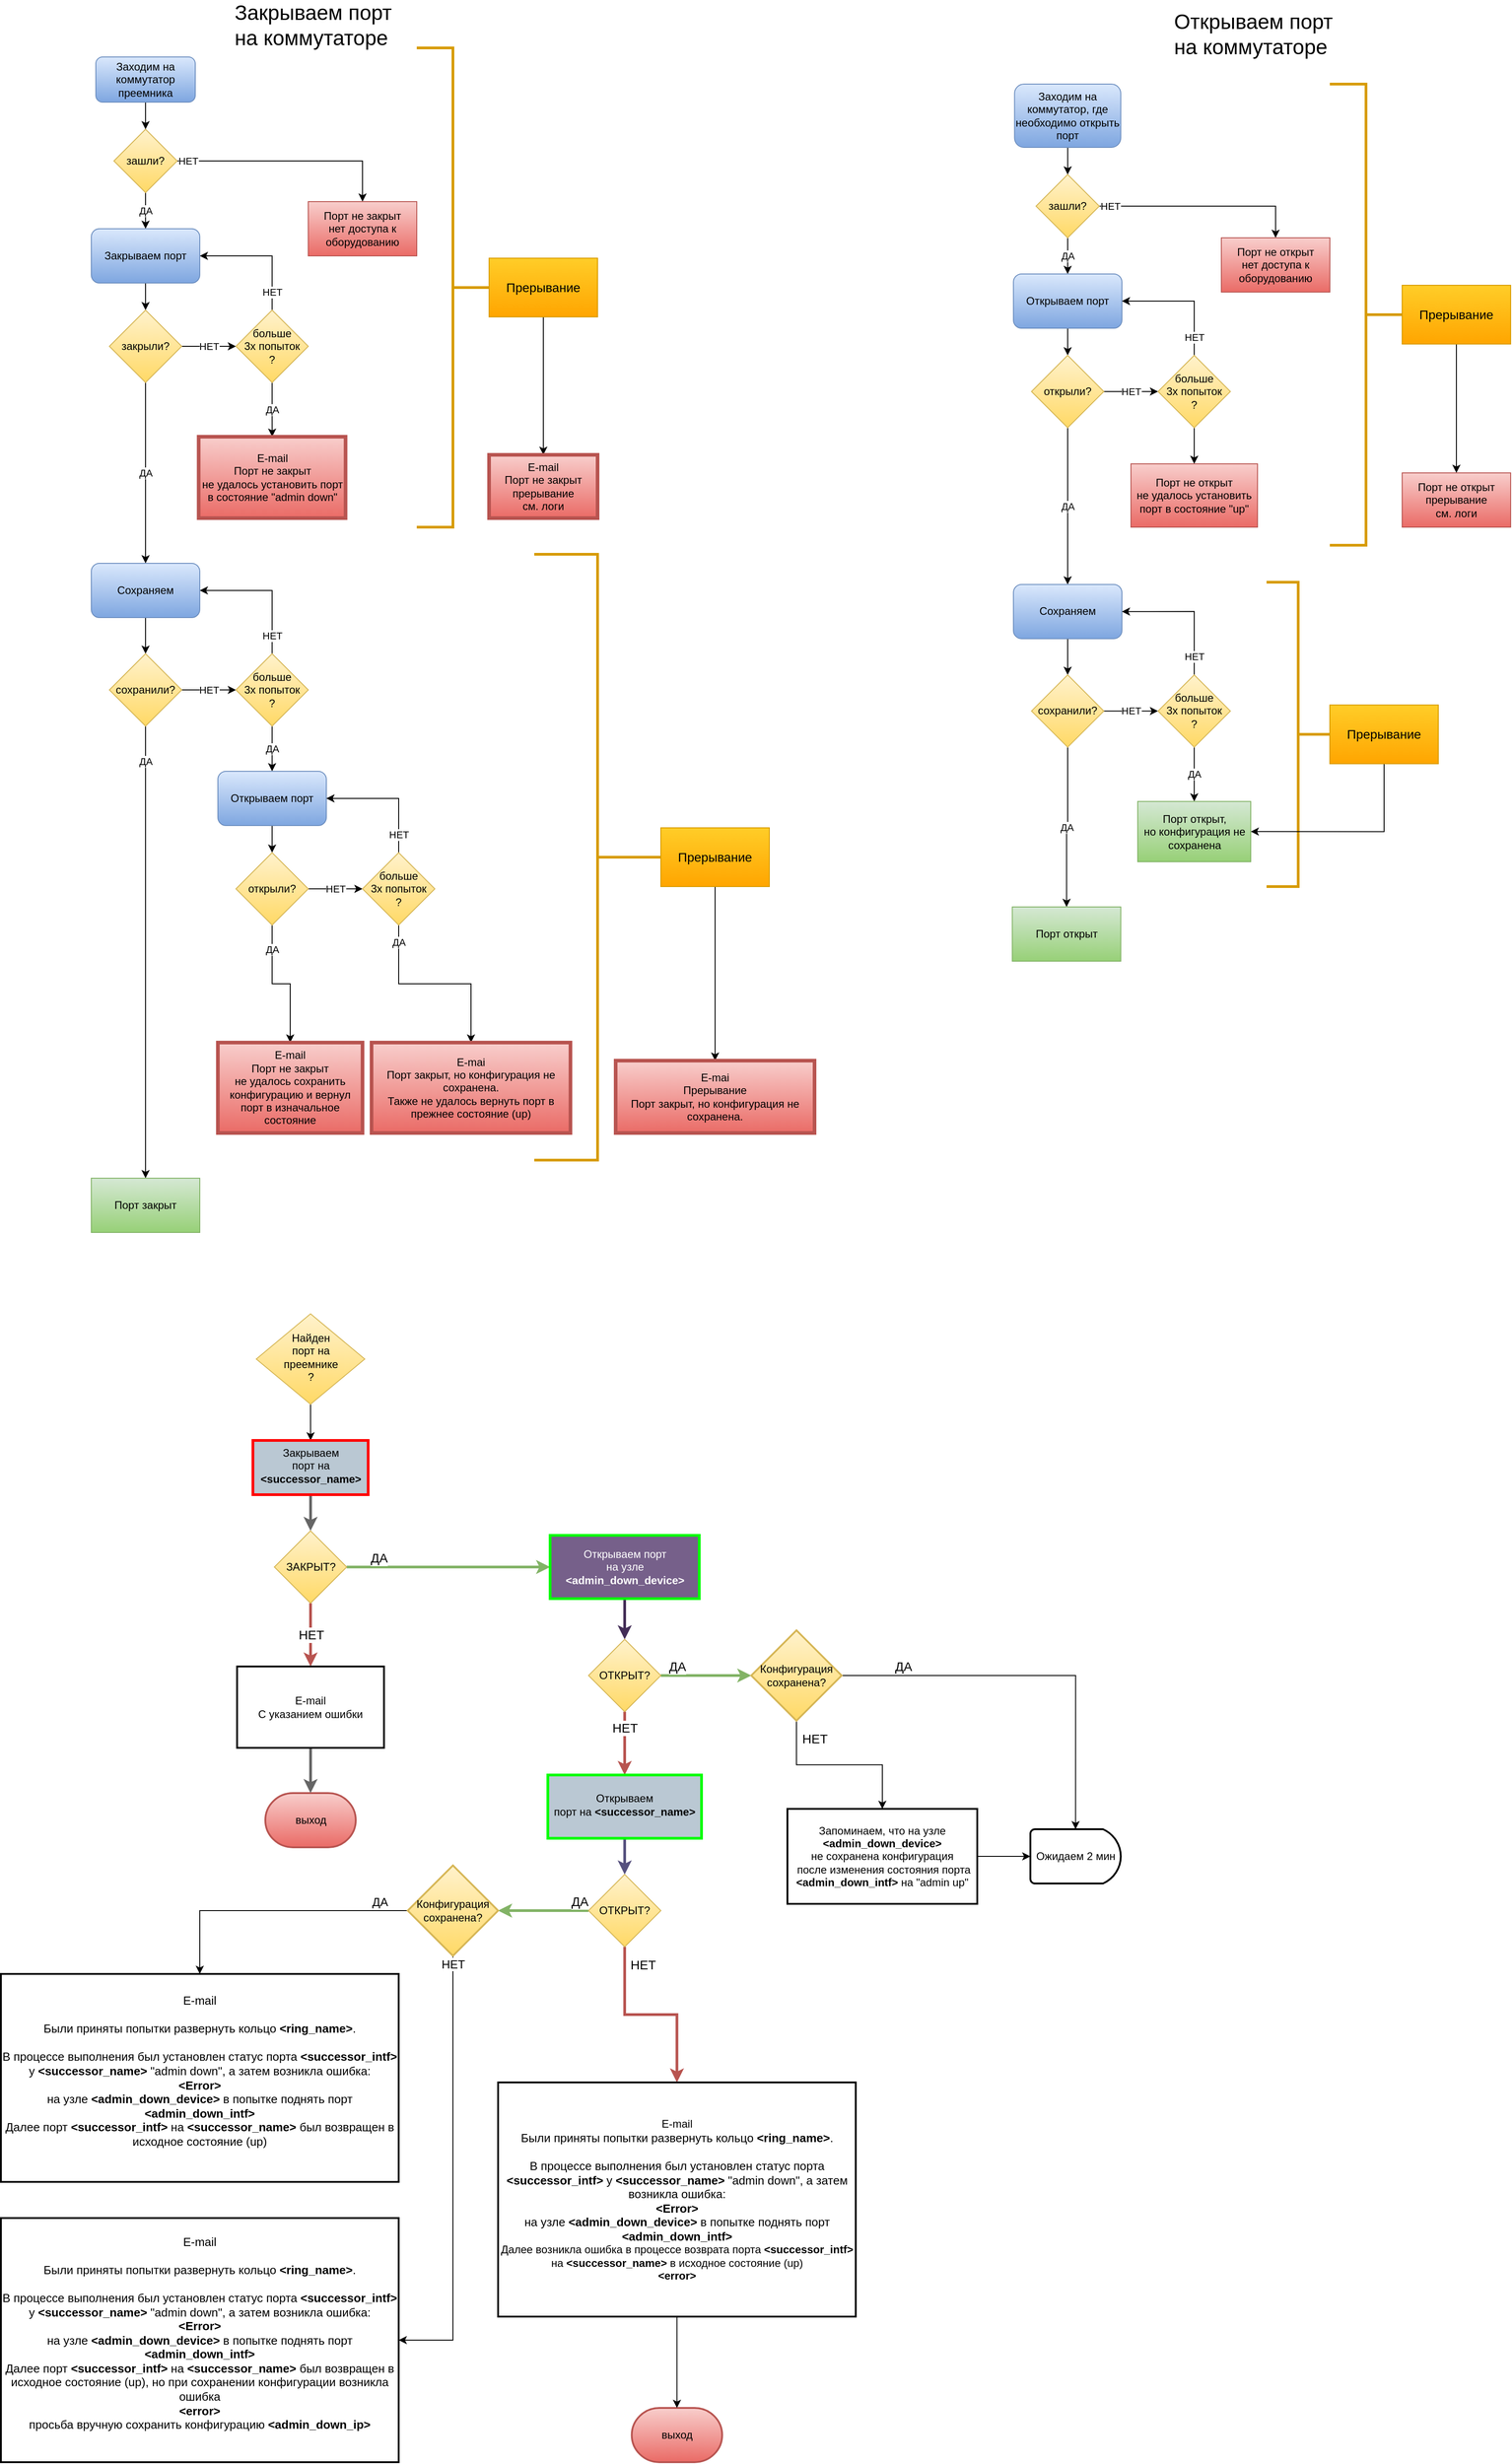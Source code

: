 <mxfile version="13.7.5" type="github">
  <diagram id="C5RBs43oDa-KdzZeNtuy" name="Page-1">
    <mxGraphModel dx="1574" dy="1034" grid="1" gridSize="10" guides="1" tooltips="1" connect="1" arrows="1" fold="1" page="1" pageScale="1" pageWidth="3300" pageHeight="4681" math="0" shadow="0">
      <root>
        <mxCell id="WIyWlLk6GJQsqaUBKTNV-0" />
        <mxCell id="WIyWlLk6GJQsqaUBKTNV-1" parent="WIyWlLk6GJQsqaUBKTNV-0" />
        <mxCell id="69zd2P_aMQ5EqwOzP3Yx-98" value="" style="edgeStyle=orthogonalEdgeStyle;rounded=0;orthogonalLoop=1;jettySize=auto;html=1;" parent="WIyWlLk6GJQsqaUBKTNV-1" source="WIyWlLk6GJQsqaUBKTNV-6" target="69zd2P_aMQ5EqwOzP3Yx-97" edge="1">
          <mxGeometry relative="1" as="geometry" />
        </mxCell>
        <mxCell id="WIyWlLk6GJQsqaUBKTNV-6" value="&lt;div&gt;Найден&lt;/div&gt;&lt;div&gt;порт на&lt;/div&gt;&lt;div&gt;преемнике&lt;br&gt;&lt;/div&gt;?" style="rhombus;whiteSpace=wrap;html=1;shadow=0;fontFamily=Helvetica;fontSize=12;align=center;strokeWidth=1;spacing=6;spacingTop=-4;fillColor=#fff2cc;strokeColor=#d6b656;gradientColor=#ffd966;" parent="WIyWlLk6GJQsqaUBKTNV-1" vertex="1">
          <mxGeometry x="342.5" y="1560" width="120" height="100" as="geometry" />
        </mxCell>
        <mxCell id="69zd2P_aMQ5EqwOzP3Yx-4" value="ДА" style="edgeStyle=orthogonalEdgeStyle;rounded=0;orthogonalLoop=1;jettySize=auto;html=1;" parent="WIyWlLk6GJQsqaUBKTNV-1" source="69zd2P_aMQ5EqwOzP3Yx-0" target="69zd2P_aMQ5EqwOzP3Yx-3" edge="1">
          <mxGeometry relative="1" as="geometry" />
        </mxCell>
        <mxCell id="69zd2P_aMQ5EqwOzP3Yx-14" value="НЕТ" style="edgeStyle=orthogonalEdgeStyle;rounded=0;orthogonalLoop=1;jettySize=auto;html=1;entryX=0.5;entryY=0;entryDx=0;entryDy=0;" parent="WIyWlLk6GJQsqaUBKTNV-1" source="69zd2P_aMQ5EqwOzP3Yx-0" target="69zd2P_aMQ5EqwOzP3Yx-13" edge="1">
          <mxGeometry x="-0.902" relative="1" as="geometry">
            <mxPoint as="offset" />
          </mxGeometry>
        </mxCell>
        <mxCell id="69zd2P_aMQ5EqwOzP3Yx-0" value="зашли?" style="rhombus;whiteSpace=wrap;html=1;fillColor=#fff2cc;strokeColor=#d6b656;gradientColor=#ffd966;" parent="WIyWlLk6GJQsqaUBKTNV-1" vertex="1">
          <mxGeometry x="185" y="250" width="70" height="70" as="geometry" />
        </mxCell>
        <mxCell id="69zd2P_aMQ5EqwOzP3Yx-2" value="" style="edgeStyle=orthogonalEdgeStyle;rounded=0;orthogonalLoop=1;jettySize=auto;html=1;" parent="WIyWlLk6GJQsqaUBKTNV-1" source="69zd2P_aMQ5EqwOzP3Yx-1" target="69zd2P_aMQ5EqwOzP3Yx-0" edge="1">
          <mxGeometry relative="1" as="geometry" />
        </mxCell>
        <mxCell id="69zd2P_aMQ5EqwOzP3Yx-1" value="&lt;div&gt;Заходим на коммутатор&lt;/div&gt;&lt;div&gt;преемника&lt;br&gt;&lt;/div&gt;" style="rounded=1;whiteSpace=wrap;html=1;gradientColor=#7ea6e0;fillColor=#dae8fc;strokeColor=#6c8ebf;" parent="WIyWlLk6GJQsqaUBKTNV-1" vertex="1">
          <mxGeometry x="165" y="170" width="110" height="50" as="geometry" />
        </mxCell>
        <mxCell id="69zd2P_aMQ5EqwOzP3Yx-6" value="" style="edgeStyle=orthogonalEdgeStyle;rounded=0;orthogonalLoop=1;jettySize=auto;html=1;" parent="WIyWlLk6GJQsqaUBKTNV-1" source="69zd2P_aMQ5EqwOzP3Yx-3" target="69zd2P_aMQ5EqwOzP3Yx-5" edge="1">
          <mxGeometry relative="1" as="geometry" />
        </mxCell>
        <mxCell id="69zd2P_aMQ5EqwOzP3Yx-3" value="Закрываем порт" style="rounded=1;whiteSpace=wrap;html=1;gradientColor=#7ea6e0;fillColor=#dae8fc;strokeColor=#6c8ebf;" parent="WIyWlLk6GJQsqaUBKTNV-1" vertex="1">
          <mxGeometry x="160" y="360" width="120" height="60" as="geometry" />
        </mxCell>
        <mxCell id="69zd2P_aMQ5EqwOzP3Yx-9" value="НЕТ" style="edgeStyle=orthogonalEdgeStyle;rounded=0;orthogonalLoop=1;jettySize=auto;html=1;" parent="WIyWlLk6GJQsqaUBKTNV-1" source="69zd2P_aMQ5EqwOzP3Yx-5" target="69zd2P_aMQ5EqwOzP3Yx-8" edge="1">
          <mxGeometry relative="1" as="geometry" />
        </mxCell>
        <mxCell id="69zd2P_aMQ5EqwOzP3Yx-16" value="ДА" style="edgeStyle=orthogonalEdgeStyle;rounded=0;orthogonalLoop=1;jettySize=auto;html=1;" parent="WIyWlLk6GJQsqaUBKTNV-1" source="69zd2P_aMQ5EqwOzP3Yx-5" target="69zd2P_aMQ5EqwOzP3Yx-15" edge="1">
          <mxGeometry relative="1" as="geometry" />
        </mxCell>
        <mxCell id="69zd2P_aMQ5EqwOzP3Yx-5" value="закрыли?" style="rhombus;whiteSpace=wrap;html=1;gradientColor=#ffd966;fillColor=#fff2cc;strokeColor=#d6b656;" parent="WIyWlLk6GJQsqaUBKTNV-1" vertex="1">
          <mxGeometry x="180" y="450" width="80" height="80" as="geometry" />
        </mxCell>
        <mxCell id="69zd2P_aMQ5EqwOzP3Yx-10" value="НЕТ" style="edgeStyle=orthogonalEdgeStyle;rounded=0;orthogonalLoop=1;jettySize=auto;html=1;entryX=1;entryY=0.5;entryDx=0;entryDy=0;exitX=0.5;exitY=0;exitDx=0;exitDy=0;" parent="WIyWlLk6GJQsqaUBKTNV-1" source="69zd2P_aMQ5EqwOzP3Yx-8" target="69zd2P_aMQ5EqwOzP3Yx-3" edge="1">
          <mxGeometry x="-0.714" relative="1" as="geometry">
            <Array as="points">
              <mxPoint x="360" y="390" />
            </Array>
            <mxPoint as="offset" />
          </mxGeometry>
        </mxCell>
        <mxCell id="69zd2P_aMQ5EqwOzP3Yx-114" value="ДА" style="edgeStyle=orthogonalEdgeStyle;rounded=0;orthogonalLoop=1;jettySize=auto;html=1;strokeWidth=1;" parent="WIyWlLk6GJQsqaUBKTNV-1" source="69zd2P_aMQ5EqwOzP3Yx-8" target="69zd2P_aMQ5EqwOzP3Yx-113" edge="1">
          <mxGeometry relative="1" as="geometry" />
        </mxCell>
        <mxCell id="69zd2P_aMQ5EqwOzP3Yx-8" value="&lt;div&gt;больше&lt;/div&gt;&lt;div&gt;3х попыток&lt;br&gt;&lt;/div&gt;?" style="rhombus;whiteSpace=wrap;html=1;gradientColor=#ffd966;fillColor=#fff2cc;strokeColor=#d6b656;" parent="WIyWlLk6GJQsqaUBKTNV-1" vertex="1">
          <mxGeometry x="320" y="450" width="80" height="80" as="geometry" />
        </mxCell>
        <mxCell id="69zd2P_aMQ5EqwOzP3Yx-13" value="&lt;div&gt;Порт не закрыт&lt;/div&gt;нет доступа к оборудованию " style="rounded=1;whiteSpace=wrap;html=1;gradientColor=#ea6b66;fillColor=#f8cecc;strokeColor=#b85450;arcSize=0;" parent="WIyWlLk6GJQsqaUBKTNV-1" vertex="1">
          <mxGeometry x="400" y="330" width="120" height="60" as="geometry" />
        </mxCell>
        <mxCell id="69zd2P_aMQ5EqwOzP3Yx-18" value="" style="edgeStyle=orthogonalEdgeStyle;rounded=0;orthogonalLoop=1;jettySize=auto;html=1;" parent="WIyWlLk6GJQsqaUBKTNV-1" source="69zd2P_aMQ5EqwOzP3Yx-15" target="69zd2P_aMQ5EqwOzP3Yx-17" edge="1">
          <mxGeometry relative="1" as="geometry" />
        </mxCell>
        <mxCell id="69zd2P_aMQ5EqwOzP3Yx-15" value="Сохраняем" style="rounded=1;whiteSpace=wrap;html=1;gradientColor=#7ea6e0;fillColor=#dae8fc;strokeColor=#6c8ebf;" parent="WIyWlLk6GJQsqaUBKTNV-1" vertex="1">
          <mxGeometry x="160" y="730" width="120" height="60" as="geometry" />
        </mxCell>
        <mxCell id="69zd2P_aMQ5EqwOzP3Yx-20" value="НЕТ" style="edgeStyle=orthogonalEdgeStyle;rounded=0;orthogonalLoop=1;jettySize=auto;html=1;" parent="WIyWlLk6GJQsqaUBKTNV-1" source="69zd2P_aMQ5EqwOzP3Yx-17" target="69zd2P_aMQ5EqwOzP3Yx-19" edge="1">
          <mxGeometry relative="1" as="geometry" />
        </mxCell>
        <mxCell id="69zd2P_aMQ5EqwOzP3Yx-33" value="ДА" style="edgeStyle=orthogonalEdgeStyle;rounded=0;orthogonalLoop=1;jettySize=auto;html=1;" parent="WIyWlLk6GJQsqaUBKTNV-1" source="69zd2P_aMQ5EqwOzP3Yx-17" target="69zd2P_aMQ5EqwOzP3Yx-32" edge="1">
          <mxGeometry x="-0.846" relative="1" as="geometry">
            <mxPoint as="offset" />
          </mxGeometry>
        </mxCell>
        <mxCell id="69zd2P_aMQ5EqwOzP3Yx-17" value="сохранили?" style="rhombus;whiteSpace=wrap;html=1;gradientColor=#ffd966;fillColor=#fff2cc;strokeColor=#d6b656;" parent="WIyWlLk6GJQsqaUBKTNV-1" vertex="1">
          <mxGeometry x="180" y="830" width="80" height="80" as="geometry" />
        </mxCell>
        <mxCell id="69zd2P_aMQ5EqwOzP3Yx-21" value="НЕТ" style="edgeStyle=orthogonalEdgeStyle;rounded=0;orthogonalLoop=1;jettySize=auto;html=1;entryX=1;entryY=0.5;entryDx=0;entryDy=0;" parent="WIyWlLk6GJQsqaUBKTNV-1" source="69zd2P_aMQ5EqwOzP3Yx-19" target="69zd2P_aMQ5EqwOzP3Yx-15" edge="1">
          <mxGeometry x="-0.733" relative="1" as="geometry">
            <Array as="points">
              <mxPoint x="360" y="760" />
            </Array>
            <mxPoint as="offset" />
          </mxGeometry>
        </mxCell>
        <mxCell id="69zd2P_aMQ5EqwOzP3Yx-28" value="ДА" style="edgeStyle=orthogonalEdgeStyle;rounded=0;orthogonalLoop=1;jettySize=auto;html=1;" parent="WIyWlLk6GJQsqaUBKTNV-1" source="69zd2P_aMQ5EqwOzP3Yx-19" target="69zd2P_aMQ5EqwOzP3Yx-23" edge="1">
          <mxGeometry relative="1" as="geometry" />
        </mxCell>
        <mxCell id="69zd2P_aMQ5EqwOzP3Yx-19" value="&lt;div&gt;больше&lt;/div&gt;&lt;div&gt;3х попыток&lt;br&gt;&lt;/div&gt;?" style="rhombus;whiteSpace=wrap;html=1;gradientColor=#ffd966;fillColor=#fff2cc;strokeColor=#d6b656;" parent="WIyWlLk6GJQsqaUBKTNV-1" vertex="1">
          <mxGeometry x="320" y="830" width="80" height="80" as="geometry" />
        </mxCell>
        <mxCell id="69zd2P_aMQ5EqwOzP3Yx-22" value="" style="edgeStyle=orthogonalEdgeStyle;rounded=0;orthogonalLoop=1;jettySize=auto;html=1;" parent="WIyWlLk6GJQsqaUBKTNV-1" source="69zd2P_aMQ5EqwOzP3Yx-23" target="69zd2P_aMQ5EqwOzP3Yx-25" edge="1">
          <mxGeometry relative="1" as="geometry" />
        </mxCell>
        <mxCell id="69zd2P_aMQ5EqwOzP3Yx-23" value="Открываем порт" style="rounded=1;whiteSpace=wrap;html=1;gradientColor=#7ea6e0;fillColor=#dae8fc;strokeColor=#6c8ebf;" parent="WIyWlLk6GJQsqaUBKTNV-1" vertex="1">
          <mxGeometry x="300" y="960" width="120" height="60" as="geometry" />
        </mxCell>
        <mxCell id="69zd2P_aMQ5EqwOzP3Yx-24" value="НЕТ" style="edgeStyle=orthogonalEdgeStyle;rounded=0;orthogonalLoop=1;jettySize=auto;html=1;" parent="WIyWlLk6GJQsqaUBKTNV-1" source="69zd2P_aMQ5EqwOzP3Yx-25" target="69zd2P_aMQ5EqwOzP3Yx-27" edge="1">
          <mxGeometry relative="1" as="geometry" />
        </mxCell>
        <mxCell id="69zd2P_aMQ5EqwOzP3Yx-31" value="ДА" style="edgeStyle=orthogonalEdgeStyle;rounded=0;orthogonalLoop=1;jettySize=auto;html=1;" parent="WIyWlLk6GJQsqaUBKTNV-1" source="69zd2P_aMQ5EqwOzP3Yx-25" target="69zd2P_aMQ5EqwOzP3Yx-30" edge="1">
          <mxGeometry x="-0.647" relative="1" as="geometry">
            <mxPoint as="offset" />
          </mxGeometry>
        </mxCell>
        <mxCell id="69zd2P_aMQ5EqwOzP3Yx-25" value="открыли?" style="rhombus;whiteSpace=wrap;html=1;gradientColor=#ffd966;fillColor=#fff2cc;strokeColor=#d6b656;" parent="WIyWlLk6GJQsqaUBKTNV-1" vertex="1">
          <mxGeometry x="320" y="1050" width="80" height="80" as="geometry" />
        </mxCell>
        <mxCell id="69zd2P_aMQ5EqwOzP3Yx-26" value="НЕТ" style="edgeStyle=orthogonalEdgeStyle;rounded=0;orthogonalLoop=1;jettySize=auto;html=1;entryX=1;entryY=0.5;entryDx=0;entryDy=0;exitX=0.5;exitY=0;exitDx=0;exitDy=0;" parent="WIyWlLk6GJQsqaUBKTNV-1" source="69zd2P_aMQ5EqwOzP3Yx-27" target="69zd2P_aMQ5EqwOzP3Yx-23" edge="1">
          <mxGeometry x="-0.714" relative="1" as="geometry">
            <Array as="points">
              <mxPoint x="500" y="990" />
            </Array>
            <mxPoint as="offset" />
          </mxGeometry>
        </mxCell>
        <mxCell id="69zd2P_aMQ5EqwOzP3Yx-72" value="ДА" style="edgeStyle=orthogonalEdgeStyle;rounded=0;orthogonalLoop=1;jettySize=auto;html=1;" parent="WIyWlLk6GJQsqaUBKTNV-1" source="69zd2P_aMQ5EqwOzP3Yx-27" target="69zd2P_aMQ5EqwOzP3Yx-71" edge="1">
          <mxGeometry x="-0.818" relative="1" as="geometry">
            <mxPoint as="offset" />
          </mxGeometry>
        </mxCell>
        <mxCell id="69zd2P_aMQ5EqwOzP3Yx-27" value="&lt;div&gt;больше&lt;/div&gt;&lt;div&gt;3х попыток&lt;br&gt;&lt;/div&gt;?" style="rhombus;whiteSpace=wrap;html=1;gradientColor=#ffd966;fillColor=#fff2cc;strokeColor=#d6b656;" parent="WIyWlLk6GJQsqaUBKTNV-1" vertex="1">
          <mxGeometry x="460" y="1050" width="80" height="80" as="geometry" />
        </mxCell>
        <mxCell id="69zd2P_aMQ5EqwOzP3Yx-30" value="&lt;div&gt;E-mail&lt;/div&gt;&lt;div&gt;Порт не закрыт&lt;/div&gt;не удалось сохранить конфигурацию и вернул порт в изначальное состояние" style="rounded=1;whiteSpace=wrap;html=1;gradientColor=#ea6b66;fillColor=#f8cecc;strokeColor=#b85450;arcSize=0;strokeWidth=4;" parent="WIyWlLk6GJQsqaUBKTNV-1" vertex="1">
          <mxGeometry x="300" y="1260" width="160" height="100" as="geometry" />
        </mxCell>
        <mxCell id="69zd2P_aMQ5EqwOzP3Yx-32" value="Порт закрыт" style="rounded=1;whiteSpace=wrap;html=1;gradientColor=#97d077;fillColor=#d5e8d4;strokeColor=#82b366;arcSize=0;" parent="WIyWlLk6GJQsqaUBKTNV-1" vertex="1">
          <mxGeometry x="160" y="1410" width="120" height="60" as="geometry" />
        </mxCell>
        <mxCell id="69zd2P_aMQ5EqwOzP3Yx-38" value="ДА" style="edgeStyle=orthogonalEdgeStyle;rounded=0;orthogonalLoop=1;jettySize=auto;html=1;" parent="WIyWlLk6GJQsqaUBKTNV-1" source="69zd2P_aMQ5EqwOzP3Yx-40" target="69zd2P_aMQ5EqwOzP3Yx-44" edge="1">
          <mxGeometry relative="1" as="geometry" />
        </mxCell>
        <mxCell id="69zd2P_aMQ5EqwOzP3Yx-39" value="НЕТ" style="edgeStyle=orthogonalEdgeStyle;rounded=0;orthogonalLoop=1;jettySize=auto;html=1;entryX=0.5;entryY=0;entryDx=0;entryDy=0;" parent="WIyWlLk6GJQsqaUBKTNV-1" source="69zd2P_aMQ5EqwOzP3Yx-40" target="69zd2P_aMQ5EqwOzP3Yx-118" edge="1">
          <mxGeometry x="-0.902" relative="1" as="geometry">
            <mxPoint x="1520" y="640" as="targetPoint" />
            <mxPoint as="offset" />
          </mxGeometry>
        </mxCell>
        <mxCell id="69zd2P_aMQ5EqwOzP3Yx-40" value="зашли?" style="rhombus;whiteSpace=wrap;html=1;fillColor=#fff2cc;strokeColor=#d6b656;gradientColor=#ffd966;" parent="WIyWlLk6GJQsqaUBKTNV-1" vertex="1">
          <mxGeometry x="1205" y="300" width="70" height="70" as="geometry" />
        </mxCell>
        <mxCell id="69zd2P_aMQ5EqwOzP3Yx-41" value="" style="edgeStyle=orthogonalEdgeStyle;rounded=0;orthogonalLoop=1;jettySize=auto;html=1;" parent="WIyWlLk6GJQsqaUBKTNV-1" source="69zd2P_aMQ5EqwOzP3Yx-42" target="69zd2P_aMQ5EqwOzP3Yx-40" edge="1">
          <mxGeometry relative="1" as="geometry" />
        </mxCell>
        <mxCell id="69zd2P_aMQ5EqwOzP3Yx-42" value="&lt;div&gt;Заходим на коммутатор, где необходимо открыть порт&lt;br&gt;&lt;/div&gt;" style="rounded=1;whiteSpace=wrap;html=1;gradientColor=#7ea6e0;fillColor=#dae8fc;strokeColor=#6c8ebf;" parent="WIyWlLk6GJQsqaUBKTNV-1" vertex="1">
          <mxGeometry x="1181.25" y="200" width="117.5" height="70" as="geometry" />
        </mxCell>
        <mxCell id="69zd2P_aMQ5EqwOzP3Yx-43" value="" style="edgeStyle=orthogonalEdgeStyle;rounded=0;orthogonalLoop=1;jettySize=auto;html=1;" parent="WIyWlLk6GJQsqaUBKTNV-1" source="69zd2P_aMQ5EqwOzP3Yx-44" target="69zd2P_aMQ5EqwOzP3Yx-47" edge="1">
          <mxGeometry relative="1" as="geometry" />
        </mxCell>
        <mxCell id="69zd2P_aMQ5EqwOzP3Yx-44" value="Открываем порт" style="rounded=1;whiteSpace=wrap;html=1;gradientColor=#7ea6e0;fillColor=#dae8fc;strokeColor=#6c8ebf;" parent="WIyWlLk6GJQsqaUBKTNV-1" vertex="1">
          <mxGeometry x="1180" y="410" width="120" height="60" as="geometry" />
        </mxCell>
        <mxCell id="69zd2P_aMQ5EqwOzP3Yx-45" value="НЕТ" style="edgeStyle=orthogonalEdgeStyle;rounded=0;orthogonalLoop=1;jettySize=auto;html=1;" parent="WIyWlLk6GJQsqaUBKTNV-1" source="69zd2P_aMQ5EqwOzP3Yx-47" target="69zd2P_aMQ5EqwOzP3Yx-50" edge="1">
          <mxGeometry relative="1" as="geometry" />
        </mxCell>
        <mxCell id="69zd2P_aMQ5EqwOzP3Yx-46" value="ДА" style="edgeStyle=orthogonalEdgeStyle;rounded=0;orthogonalLoop=1;jettySize=auto;html=1;" parent="WIyWlLk6GJQsqaUBKTNV-1" source="69zd2P_aMQ5EqwOzP3Yx-47" target="69zd2P_aMQ5EqwOzP3Yx-53" edge="1">
          <mxGeometry relative="1" as="geometry" />
        </mxCell>
        <mxCell id="69zd2P_aMQ5EqwOzP3Yx-47" value="открыли?" style="rhombus;whiteSpace=wrap;html=1;gradientColor=#ffd966;fillColor=#fff2cc;strokeColor=#d6b656;" parent="WIyWlLk6GJQsqaUBKTNV-1" vertex="1">
          <mxGeometry x="1200" y="500" width="80" height="80" as="geometry" />
        </mxCell>
        <mxCell id="69zd2P_aMQ5EqwOzP3Yx-48" value="НЕТ" style="edgeStyle=orthogonalEdgeStyle;rounded=0;orthogonalLoop=1;jettySize=auto;html=1;entryX=1;entryY=0.5;entryDx=0;entryDy=0;exitX=0.5;exitY=0;exitDx=0;exitDy=0;" parent="WIyWlLk6GJQsqaUBKTNV-1" source="69zd2P_aMQ5EqwOzP3Yx-50" target="69zd2P_aMQ5EqwOzP3Yx-44" edge="1">
          <mxGeometry x="-0.714" relative="1" as="geometry">
            <Array as="points">
              <mxPoint x="1380" y="440" />
            </Array>
            <mxPoint as="offset" />
          </mxGeometry>
        </mxCell>
        <mxCell id="69zd2P_aMQ5EqwOzP3Yx-123" value="" style="edgeStyle=orthogonalEdgeStyle;rounded=0;orthogonalLoop=1;jettySize=auto;html=1;strokeWidth=1;" parent="WIyWlLk6GJQsqaUBKTNV-1" source="69zd2P_aMQ5EqwOzP3Yx-50" target="69zd2P_aMQ5EqwOzP3Yx-122" edge="1">
          <mxGeometry relative="1" as="geometry" />
        </mxCell>
        <mxCell id="69zd2P_aMQ5EqwOzP3Yx-50" value="&lt;div&gt;больше&lt;/div&gt;&lt;div&gt;3х попыток&lt;br&gt;&lt;/div&gt;?" style="rhombus;whiteSpace=wrap;html=1;gradientColor=#ffd966;fillColor=#fff2cc;strokeColor=#d6b656;" parent="WIyWlLk6GJQsqaUBKTNV-1" vertex="1">
          <mxGeometry x="1340" y="500" width="80" height="80" as="geometry" />
        </mxCell>
        <mxCell id="69zd2P_aMQ5EqwOzP3Yx-52" value="" style="edgeStyle=orthogonalEdgeStyle;rounded=0;orthogonalLoop=1;jettySize=auto;html=1;" parent="WIyWlLk6GJQsqaUBKTNV-1" source="69zd2P_aMQ5EqwOzP3Yx-53" target="69zd2P_aMQ5EqwOzP3Yx-55" edge="1">
          <mxGeometry relative="1" as="geometry" />
        </mxCell>
        <mxCell id="69zd2P_aMQ5EqwOzP3Yx-53" value="Сохраняем" style="rounded=1;whiteSpace=wrap;html=1;gradientColor=#7ea6e0;fillColor=#dae8fc;strokeColor=#6c8ebf;" parent="WIyWlLk6GJQsqaUBKTNV-1" vertex="1">
          <mxGeometry x="1180" y="753.34" width="120" height="60" as="geometry" />
        </mxCell>
        <mxCell id="69zd2P_aMQ5EqwOzP3Yx-54" value="НЕТ" style="edgeStyle=orthogonalEdgeStyle;rounded=0;orthogonalLoop=1;jettySize=auto;html=1;" parent="WIyWlLk6GJQsqaUBKTNV-1" source="69zd2P_aMQ5EqwOzP3Yx-55" target="69zd2P_aMQ5EqwOzP3Yx-58" edge="1">
          <mxGeometry relative="1" as="geometry" />
        </mxCell>
        <mxCell id="69zd2P_aMQ5EqwOzP3Yx-74" value="ДА" style="edgeStyle=orthogonalEdgeStyle;rounded=0;orthogonalLoop=1;jettySize=auto;html=1;" parent="WIyWlLk6GJQsqaUBKTNV-1" source="69zd2P_aMQ5EqwOzP3Yx-55" target="69zd2P_aMQ5EqwOzP3Yx-73" edge="1">
          <mxGeometry relative="1" as="geometry" />
        </mxCell>
        <mxCell id="69zd2P_aMQ5EqwOzP3Yx-55" value="сохранили?" style="rhombus;whiteSpace=wrap;html=1;gradientColor=#ffd966;fillColor=#fff2cc;strokeColor=#d6b656;" parent="WIyWlLk6GJQsqaUBKTNV-1" vertex="1">
          <mxGeometry x="1200" y="853.34" width="80" height="80" as="geometry" />
        </mxCell>
        <mxCell id="69zd2P_aMQ5EqwOzP3Yx-56" value="НЕТ" style="edgeStyle=orthogonalEdgeStyle;rounded=0;orthogonalLoop=1;jettySize=auto;html=1;entryX=1;entryY=0.5;entryDx=0;entryDy=0;" parent="WIyWlLk6GJQsqaUBKTNV-1" source="69zd2P_aMQ5EqwOzP3Yx-58" target="69zd2P_aMQ5EqwOzP3Yx-53" edge="1">
          <mxGeometry x="-0.733" relative="1" as="geometry">
            <Array as="points">
              <mxPoint x="1380" y="783.34" />
            </Array>
            <mxPoint as="offset" />
          </mxGeometry>
        </mxCell>
        <mxCell id="69zd2P_aMQ5EqwOzP3Yx-57" value="ДА" style="edgeStyle=orthogonalEdgeStyle;rounded=0;orthogonalLoop=1;jettySize=auto;html=1;entryX=0.5;entryY=0;entryDx=0;entryDy=0;" parent="WIyWlLk6GJQsqaUBKTNV-1" source="69zd2P_aMQ5EqwOzP3Yx-58" target="69zd2P_aMQ5EqwOzP3Yx-66" edge="1">
          <mxGeometry relative="1" as="geometry">
            <mxPoint x="1380" y="983.34" as="targetPoint" />
          </mxGeometry>
        </mxCell>
        <mxCell id="69zd2P_aMQ5EqwOzP3Yx-58" value="&lt;div&gt;больше&lt;/div&gt;&lt;div&gt;3х попыток&lt;br&gt;&lt;/div&gt;?" style="rhombus;whiteSpace=wrap;html=1;gradientColor=#ffd966;fillColor=#fff2cc;strokeColor=#d6b656;" parent="WIyWlLk6GJQsqaUBKTNV-1" vertex="1">
          <mxGeometry x="1340" y="853.34" width="80" height="80" as="geometry" />
        </mxCell>
        <mxCell id="69zd2P_aMQ5EqwOzP3Yx-66" value="&lt;div&gt;Порт открыт,&lt;/div&gt;&lt;div&gt;но конфигурация не сохранена&lt;br&gt;&lt;/div&gt;" style="rounded=1;whiteSpace=wrap;html=1;gradientColor=#97d077;fillColor=#d5e8d4;strokeColor=#82b366;arcSize=0;" parent="WIyWlLk6GJQsqaUBKTNV-1" vertex="1">
          <mxGeometry x="1317.5" y="993.34" width="125" height="66.67" as="geometry" />
        </mxCell>
        <mxCell id="69zd2P_aMQ5EqwOzP3Yx-69" value="&lt;div style=&quot;font-size: 23px&quot; align=&quot;justify&quot;&gt;Открываем порт&lt;/div&gt;&lt;div style=&quot;font-size: 23px&quot; align=&quot;justify&quot;&gt;на коммутаторе&lt;/div&gt;" style="text;html=1;align=center;verticalAlign=middle;resizable=0;points=[];autosize=1;" parent="WIyWlLk6GJQsqaUBKTNV-1" vertex="1">
          <mxGeometry x="1350" y="130" width="190" height="30" as="geometry" />
        </mxCell>
        <mxCell id="69zd2P_aMQ5EqwOzP3Yx-70" value="&lt;div style=&quot;font-size: 23px&quot; align=&quot;justify&quot;&gt;Закрываем порт&lt;/div&gt;&lt;div style=&quot;font-size: 23px&quot; align=&quot;justify&quot;&gt;на коммутаторе&lt;/div&gt;" style="text;html=1;align=center;verticalAlign=middle;resizable=0;points=[];autosize=1;" parent="WIyWlLk6GJQsqaUBKTNV-1" vertex="1">
          <mxGeometry x="310" y="120" width="190" height="30" as="geometry" />
        </mxCell>
        <mxCell id="69zd2P_aMQ5EqwOzP3Yx-71" value="&lt;div&gt;E-mai&lt;/div&gt;&lt;div align=&quot;center&quot;&gt;Порт закрыт, но конфигурация не сохранена.&lt;/div&gt;&lt;div align=&quot;center&quot;&gt;Также не удалось вернуть порт в прежнее состояние (up)&lt;br&gt;&lt;/div&gt;" style="rounded=0;whiteSpace=wrap;html=1;gradientColor=#ea6b66;fillColor=#f8cecc;strokeColor=#b85450;strokeWidth=4;" parent="WIyWlLk6GJQsqaUBKTNV-1" vertex="1">
          <mxGeometry x="470" y="1260" width="220" height="100" as="geometry" />
        </mxCell>
        <mxCell id="69zd2P_aMQ5EqwOzP3Yx-73" value="Порт открыт" style="rounded=0;whiteSpace=wrap;html=1;gradientColor=#97d077;fillColor=#d5e8d4;strokeColor=#82b366;" parent="WIyWlLk6GJQsqaUBKTNV-1" vertex="1">
          <mxGeometry x="1178.75" y="1110" width="120" height="60" as="geometry" />
        </mxCell>
        <mxCell id="69zd2P_aMQ5EqwOzP3Yx-76" value="" style="strokeWidth=3;html=1;shape=mxgraph.flowchart.annotation_2;align=left;labelPosition=right;pointerEvents=1;rotation=-180;gradientColor=#ffa500;fillColor=#ffcd28;strokeColor=#d79b00;" parent="WIyWlLk6GJQsqaUBKTNV-1" vertex="1">
          <mxGeometry x="1530" y="200" width="80" height="510" as="geometry" />
        </mxCell>
        <mxCell id="69zd2P_aMQ5EqwOzP3Yx-121" style="edgeStyle=orthogonalEdgeStyle;rounded=0;orthogonalLoop=1;jettySize=auto;html=1;strokeWidth=1;" parent="WIyWlLk6GJQsqaUBKTNV-1" source="69zd2P_aMQ5EqwOzP3Yx-80" target="69zd2P_aMQ5EqwOzP3Yx-120" edge="1">
          <mxGeometry relative="1" as="geometry" />
        </mxCell>
        <mxCell id="69zd2P_aMQ5EqwOzP3Yx-80" value="&lt;font style=&quot;font-size: 14px&quot;&gt;Прерывание&lt;/font&gt;" style="text;html=1;align=center;verticalAlign=middle;whiteSpace=wrap;rounded=0;fillColor=#ffcd28;strokeColor=#d79b00;gradientColor=#ffa500;" parent="WIyWlLk6GJQsqaUBKTNV-1" vertex="1">
          <mxGeometry x="1610" y="422.5" width="120" height="65" as="geometry" />
        </mxCell>
        <mxCell id="69zd2P_aMQ5EqwOzP3Yx-84" value="" style="strokeWidth=3;html=1;shape=mxgraph.flowchart.annotation_2;align=left;labelPosition=right;pointerEvents=1;gradientColor=#ffa500;rotation=-180;fillColor=#ffcd28;strokeColor=#d79b00;" parent="WIyWlLk6GJQsqaUBKTNV-1" vertex="1">
          <mxGeometry x="1460" y="750.83" width="70" height="336.67" as="geometry" />
        </mxCell>
        <mxCell id="69zd2P_aMQ5EqwOzP3Yx-124" style="edgeStyle=orthogonalEdgeStyle;rounded=0;orthogonalLoop=1;jettySize=auto;html=1;entryX=1;entryY=0.5;entryDx=0;entryDy=0;strokeWidth=1;" parent="WIyWlLk6GJQsqaUBKTNV-1" source="69zd2P_aMQ5EqwOzP3Yx-86" target="69zd2P_aMQ5EqwOzP3Yx-66" edge="1">
          <mxGeometry relative="1" as="geometry">
            <Array as="points">
              <mxPoint x="1590" y="1027" />
            </Array>
          </mxGeometry>
        </mxCell>
        <mxCell id="69zd2P_aMQ5EqwOzP3Yx-86" value="&lt;font style=&quot;font-size: 14px&quot;&gt;Прерывание&lt;/font&gt;" style="text;html=1;align=center;verticalAlign=middle;whiteSpace=wrap;rounded=0;fillColor=#ffcd28;strokeColor=#d79b00;gradientColor=#ffa500;" parent="WIyWlLk6GJQsqaUBKTNV-1" vertex="1">
          <mxGeometry x="1530" y="886.67" width="120" height="65" as="geometry" />
        </mxCell>
        <mxCell id="69zd2P_aMQ5EqwOzP3Yx-88" value="" style="strokeWidth=3;html=1;shape=mxgraph.flowchart.annotation_2;align=left;labelPosition=right;pointerEvents=1;rotation=-180;gradientColor=#ffa500;fillColor=#ffcd28;strokeColor=#d79b00;" parent="WIyWlLk6GJQsqaUBKTNV-1" vertex="1">
          <mxGeometry x="520" y="160" width="80" height="530" as="geometry" />
        </mxCell>
        <mxCell id="69zd2P_aMQ5EqwOzP3Yx-112" style="edgeStyle=orthogonalEdgeStyle;rounded=0;orthogonalLoop=1;jettySize=auto;html=1;entryX=0.5;entryY=0;entryDx=0;entryDy=0;strokeWidth=1;" parent="WIyWlLk6GJQsqaUBKTNV-1" source="69zd2P_aMQ5EqwOzP3Yx-90" target="69zd2P_aMQ5EqwOzP3Yx-111" edge="1">
          <mxGeometry relative="1" as="geometry" />
        </mxCell>
        <mxCell id="69zd2P_aMQ5EqwOzP3Yx-90" value="&lt;font style=&quot;font-size: 14px&quot;&gt;Прерывание&lt;/font&gt;" style="text;html=1;align=center;verticalAlign=middle;whiteSpace=wrap;rounded=0;fillColor=#ffcd28;strokeColor=#d79b00;gradientColor=#ffa500;" parent="WIyWlLk6GJQsqaUBKTNV-1" vertex="1">
          <mxGeometry x="600" y="392.5" width="120" height="65" as="geometry" />
        </mxCell>
        <mxCell id="69zd2P_aMQ5EqwOzP3Yx-92" value="" style="strokeWidth=3;html=1;shape=mxgraph.flowchart.annotation_2;align=left;labelPosition=right;pointerEvents=1;rotation=-180;gradientColor=#ffa500;fillColor=#ffcd28;strokeColor=#d79b00;" parent="WIyWlLk6GJQsqaUBKTNV-1" vertex="1">
          <mxGeometry x="650" y="720" width="140" height="670" as="geometry" />
        </mxCell>
        <mxCell id="69zd2P_aMQ5EqwOzP3Yx-117" style="edgeStyle=orthogonalEdgeStyle;rounded=0;orthogonalLoop=1;jettySize=auto;html=1;strokeWidth=1;" parent="WIyWlLk6GJQsqaUBKTNV-1" source="69zd2P_aMQ5EqwOzP3Yx-93" target="69zd2P_aMQ5EqwOzP3Yx-116" edge="1">
          <mxGeometry relative="1" as="geometry" />
        </mxCell>
        <mxCell id="69zd2P_aMQ5EqwOzP3Yx-93" value="&lt;font style=&quot;font-size: 14px&quot;&gt;Прерывание&lt;/font&gt;" style="text;html=1;align=center;verticalAlign=middle;whiteSpace=wrap;rounded=0;fillColor=#ffcd28;strokeColor=#d79b00;gradientColor=#ffa500;" parent="WIyWlLk6GJQsqaUBKTNV-1" vertex="1">
          <mxGeometry x="790" y="1022.5" width="120" height="65" as="geometry" />
        </mxCell>
        <mxCell id="69zd2P_aMQ5EqwOzP3Yx-100" value="" style="edgeStyle=orthogonalEdgeStyle;rounded=0;orthogonalLoop=1;jettySize=auto;html=1;strokeWidth=3;gradientColor=#b3b3b3;fillColor=#f5f5f5;strokeColor=#666666;" parent="WIyWlLk6GJQsqaUBKTNV-1" source="69zd2P_aMQ5EqwOzP3Yx-97" target="69zd2P_aMQ5EqwOzP3Yx-99" edge="1">
          <mxGeometry relative="1" as="geometry" />
        </mxCell>
        <mxCell id="69zd2P_aMQ5EqwOzP3Yx-97" value="&lt;div&gt;Закрываем&lt;/div&gt;&lt;div&gt;порт на &lt;b&gt;&amp;lt;successor_name&amp;gt;&lt;/b&gt;&lt;/div&gt;" style="whiteSpace=wrap;html=1;shadow=0;strokeWidth=3;fillColor=#bac8d3;spacing=6;spacingTop=-4;sketch=0;strokeColor=#FF0000;" parent="WIyWlLk6GJQsqaUBKTNV-1" vertex="1">
          <mxGeometry x="338.75" y="1700" width="127.5" height="60" as="geometry" />
        </mxCell>
        <mxCell id="69zd2P_aMQ5EqwOzP3Yx-103" value="&lt;font style=&quot;font-size: 14px&quot;&gt;ДА&lt;/font&gt;" style="edgeStyle=orthogonalEdgeStyle;rounded=0;orthogonalLoop=1;jettySize=auto;html=1;gradientColor=#97d077;fillColor=#d5e8d4;strokeColor=#82b366;strokeWidth=3;" parent="WIyWlLk6GJQsqaUBKTNV-1" source="69zd2P_aMQ5EqwOzP3Yx-99" target="69zd2P_aMQ5EqwOzP3Yx-102" edge="1">
          <mxGeometry x="-0.697" y="10" relative="1" as="geometry">
            <mxPoint x="1" as="offset" />
          </mxGeometry>
        </mxCell>
        <mxCell id="Vo_WulkDOra8i03JCjhw-13" value="&lt;font style=&quot;font-size: 14px&quot;&gt;НЕТ&lt;/font&gt;" style="edgeStyle=orthogonalEdgeStyle;rounded=0;orthogonalLoop=1;jettySize=auto;html=1;strokeWidth=3;gradientColor=#ea6b66;fillColor=#f8cecc;strokeColor=#b85450;exitX=0.5;exitY=1;exitDx=0;exitDy=0;" edge="1" parent="WIyWlLk6GJQsqaUBKTNV-1" source="69zd2P_aMQ5EqwOzP3Yx-99" target="Vo_WulkDOra8i03JCjhw-0">
          <mxGeometry relative="1" as="geometry" />
        </mxCell>
        <mxCell id="69zd2P_aMQ5EqwOzP3Yx-99" value="ЗАКРЫТ?" style="rhombus;whiteSpace=wrap;html=1;strokeColor=#d6b656;gradientColor=#ffd966;fillColor=#fff2cc;" parent="WIyWlLk6GJQsqaUBKTNV-1" vertex="1">
          <mxGeometry x="362.5" y="1800" width="80" height="80" as="geometry" />
        </mxCell>
        <mxCell id="69zd2P_aMQ5EqwOzP3Yx-105" value="" style="edgeStyle=orthogonalEdgeStyle;rounded=0;orthogonalLoop=1;jettySize=auto;html=1;strokeWidth=3;fillColor=#76608a;strokeColor=#432D57;" parent="WIyWlLk6GJQsqaUBKTNV-1" source="69zd2P_aMQ5EqwOzP3Yx-102" target="69zd2P_aMQ5EqwOzP3Yx-104" edge="1">
          <mxGeometry relative="1" as="geometry" />
        </mxCell>
        <mxCell id="69zd2P_aMQ5EqwOzP3Yx-102" value="&lt;div&gt;Открываем порт&lt;/div&gt;&lt;div&gt;на узле &lt;b&gt;&amp;lt;admin_down_device&amp;gt;&lt;/b&gt;&lt;/div&gt;" style="whiteSpace=wrap;html=1;fillColor=#76608a;strokeWidth=3;fontColor=#ffffff;strokeColor=#00FF00;" parent="WIyWlLk6GJQsqaUBKTNV-1" vertex="1">
          <mxGeometry x="667.5" y="1805" width="165" height="70" as="geometry" />
        </mxCell>
        <mxCell id="69zd2P_aMQ5EqwOzP3Yx-109" value="&lt;font style=&quot;font-size: 14px&quot;&gt;ДА&lt;/font&gt;" style="edgeStyle=orthogonalEdgeStyle;rounded=0;orthogonalLoop=1;jettySize=auto;html=1;entryX=0;entryY=0.5;entryDx=0;entryDy=0;entryPerimeter=0;strokeWidth=3;gradientColor=#97d077;fillColor=#d5e8d4;strokeColor=#82b366;" parent="WIyWlLk6GJQsqaUBKTNV-1" source="69zd2P_aMQ5EqwOzP3Yx-104" target="Vo_WulkDOra8i03JCjhw-39" edge="1">
          <mxGeometry x="-0.655" y="10" relative="1" as="geometry">
            <mxPoint as="offset" />
          </mxGeometry>
        </mxCell>
        <mxCell id="Vo_WulkDOra8i03JCjhw-23" value="&lt;font style=&quot;font-size: 14px&quot;&gt;НЕТ&lt;/font&gt;" style="edgeStyle=orthogonalEdgeStyle;rounded=0;orthogonalLoop=1;jettySize=auto;html=1;strokeWidth=3;gradientColor=#ea6b66;fillColor=#f8cecc;strokeColor=#b85450;entryX=0.5;entryY=0;entryDx=0;entryDy=0;" edge="1" parent="WIyWlLk6GJQsqaUBKTNV-1" source="69zd2P_aMQ5EqwOzP3Yx-104" target="Vo_WulkDOra8i03JCjhw-29">
          <mxGeometry x="-0.5" relative="1" as="geometry">
            <mxPoint x="770" y="2070" as="targetPoint" />
            <mxPoint as="offset" />
          </mxGeometry>
        </mxCell>
        <mxCell id="69zd2P_aMQ5EqwOzP3Yx-104" value="ОТКРЫТ?" style="rhombus;whiteSpace=wrap;html=1;strokeColor=#d6b656;gradientColor=#ffd966;fillColor=#fff2cc;" parent="WIyWlLk6GJQsqaUBKTNV-1" vertex="1">
          <mxGeometry x="710" y="1920" width="80" height="80" as="geometry" />
        </mxCell>
        <mxCell id="69zd2P_aMQ5EqwOzP3Yx-108" value="Ожидаем 2 мин" style="strokeWidth=2;html=1;shape=mxgraph.flowchart.delay;whiteSpace=wrap;gradientColor=none;" parent="WIyWlLk6GJQsqaUBKTNV-1" vertex="1">
          <mxGeometry x="1198.75" y="2130" width="100" height="60" as="geometry" />
        </mxCell>
        <mxCell id="69zd2P_aMQ5EqwOzP3Yx-111" value="&lt;div&gt;E-mail&lt;br&gt;&lt;/div&gt;&lt;div&gt;Порт не закрыт&lt;/div&gt;&lt;div&gt;прерывание&lt;/div&gt;&lt;div&gt;см. логи&lt;br&gt;&lt;/div&gt;" style="rounded=1;whiteSpace=wrap;html=1;gradientColor=#ea6b66;fillColor=#f8cecc;strokeColor=#b85450;arcSize=0;strokeWidth=4;" parent="WIyWlLk6GJQsqaUBKTNV-1" vertex="1">
          <mxGeometry x="600" y="610" width="120" height="70" as="geometry" />
        </mxCell>
        <mxCell id="69zd2P_aMQ5EqwOzP3Yx-113" value="&lt;div&gt;E-mail&lt;br&gt;&lt;/div&gt;&lt;div&gt;Порт не закрыт&lt;/div&gt;&lt;div&gt;не удалось установить порт в состояние &quot;admin down&quot;&lt;/div&gt;" style="rounded=1;whiteSpace=wrap;html=1;gradientColor=#ea6b66;fillColor=#f8cecc;strokeColor=#b85450;arcSize=0;strokeWidth=4;" parent="WIyWlLk6GJQsqaUBKTNV-1" vertex="1">
          <mxGeometry x="278.75" y="590" width="162.5" height="90" as="geometry" />
        </mxCell>
        <mxCell id="69zd2P_aMQ5EqwOzP3Yx-116" value="&lt;div&gt;E-mai&lt;/div&gt;&lt;div&gt;Прерывание&lt;br&gt;&lt;/div&gt;&lt;div align=&quot;center&quot;&gt;Порт закрыт, но конфигурация не сохранена.&lt;/div&gt;" style="rounded=0;whiteSpace=wrap;html=1;gradientColor=#ea6b66;fillColor=#f8cecc;strokeColor=#b85450;strokeWidth=4;shadow=0;sketch=0;glass=0;" parent="WIyWlLk6GJQsqaUBKTNV-1" vertex="1">
          <mxGeometry x="740" y="1280" width="220" height="80" as="geometry" />
        </mxCell>
        <mxCell id="69zd2P_aMQ5EqwOzP3Yx-118" value="&lt;div&gt;Порт не открыт&lt;/div&gt;нет доступа к оборудованию " style="rounded=1;whiteSpace=wrap;html=1;gradientColor=#ea6b66;fillColor=#f8cecc;strokeColor=#b85450;arcSize=0;" parent="WIyWlLk6GJQsqaUBKTNV-1" vertex="1">
          <mxGeometry x="1410" y="370" width="120" height="60" as="geometry" />
        </mxCell>
        <mxCell id="69zd2P_aMQ5EqwOzP3Yx-120" value="&lt;div&gt;Порт не открыт&lt;/div&gt;&lt;div&gt;прерывание&lt;/div&gt;&lt;div&gt;см. логи&lt;br&gt;&lt;/div&gt;" style="rounded=1;whiteSpace=wrap;html=1;gradientColor=#ea6b66;fillColor=#f8cecc;strokeColor=#b85450;arcSize=0;" parent="WIyWlLk6GJQsqaUBKTNV-1" vertex="1">
          <mxGeometry x="1610" y="630" width="120" height="60" as="geometry" />
        </mxCell>
        <mxCell id="69zd2P_aMQ5EqwOzP3Yx-122" value="&lt;div&gt;Порт не открыт&lt;/div&gt;&lt;div&gt;не удалось установить порт в состояние &quot;up&quot;&lt;br&gt;&lt;/div&gt;" style="rounded=1;whiteSpace=wrap;html=1;gradientColor=#ea6b66;fillColor=#f8cecc;strokeColor=#b85450;arcSize=0;" parent="WIyWlLk6GJQsqaUBKTNV-1" vertex="1">
          <mxGeometry x="1310" y="620" width="140" height="70" as="geometry" />
        </mxCell>
        <mxCell id="69zd2P_aMQ5EqwOzP3Yx-125" value="выход" style="strokeWidth=2;html=1;shape=mxgraph.flowchart.terminator;whiteSpace=wrap;gradientColor=#ea6b66;fillColor=#f8cecc;strokeColor=#b85450;" parent="WIyWlLk6GJQsqaUBKTNV-1" vertex="1">
          <mxGeometry x="352.5" y="2090" width="100" height="60" as="geometry" />
        </mxCell>
        <mxCell id="Vo_WulkDOra8i03JCjhw-14" value="" style="edgeStyle=orthogonalEdgeStyle;rounded=0;orthogonalLoop=1;jettySize=auto;html=1;strokeWidth=3;gradientColor=#b3b3b3;fillColor=#f5f5f5;strokeColor=#666666;" edge="1" parent="WIyWlLk6GJQsqaUBKTNV-1" source="Vo_WulkDOra8i03JCjhw-0" target="69zd2P_aMQ5EqwOzP3Yx-125">
          <mxGeometry relative="1" as="geometry" />
        </mxCell>
        <mxCell id="Vo_WulkDOra8i03JCjhw-0" value="&lt;div&gt;E-mail&lt;br&gt;&lt;/div&gt;С указанием ошибки" style="rounded=1;whiteSpace=wrap;html=1;arcSize=0;strokeWidth=2;" vertex="1" parent="WIyWlLk6GJQsqaUBKTNV-1">
          <mxGeometry x="321.25" y="1950" width="162.5" height="90" as="geometry" />
        </mxCell>
        <mxCell id="Vo_WulkDOra8i03JCjhw-24" value="&lt;font style=&quot;font-size: 14px&quot;&gt;НЕТ&lt;/font&gt;" style="edgeStyle=orthogonalEdgeStyle;rounded=0;orthogonalLoop=1;jettySize=auto;html=1;strokeWidth=3;gradientColor=#ea6b66;fillColor=#f8cecc;strokeColor=#b85450;" edge="1" parent="WIyWlLk6GJQsqaUBKTNV-1" source="Vo_WulkDOra8i03JCjhw-25" target="Vo_WulkDOra8i03JCjhw-28">
          <mxGeometry x="-0.085" y="55" relative="1" as="geometry">
            <mxPoint as="offset" />
          </mxGeometry>
        </mxCell>
        <mxCell id="Vo_WulkDOra8i03JCjhw-33" value="&lt;font style=&quot;font-size: 14px&quot;&gt;ДА&lt;/font&gt;" style="edgeStyle=orthogonalEdgeStyle;rounded=0;orthogonalLoop=1;jettySize=auto;html=1;strokeWidth=3;gradientColor=#97d077;fillColor=#d5e8d4;strokeColor=#82b366;" edge="1" parent="WIyWlLk6GJQsqaUBKTNV-1" source="Vo_WulkDOra8i03JCjhw-25" target="Vo_WulkDOra8i03JCjhw-32">
          <mxGeometry x="-0.8" y="-10" relative="1" as="geometry">
            <mxPoint as="offset" />
          </mxGeometry>
        </mxCell>
        <mxCell id="Vo_WulkDOra8i03JCjhw-25" value="ОТКРЫТ?" style="rhombus;whiteSpace=wrap;html=1;strokeColor=#d6b656;gradientColor=#ffd966;fillColor=#fff2cc;" vertex="1" parent="WIyWlLk6GJQsqaUBKTNV-1">
          <mxGeometry x="710" y="2180" width="80" height="80" as="geometry" />
        </mxCell>
        <mxCell id="Vo_WulkDOra8i03JCjhw-26" value="выход" style="strokeWidth=2;html=1;shape=mxgraph.flowchart.terminator;whiteSpace=wrap;gradientColor=#ea6b66;fillColor=#f8cecc;strokeColor=#b85450;" vertex="1" parent="WIyWlLk6GJQsqaUBKTNV-1">
          <mxGeometry x="757.81" y="2770" width="100" height="60" as="geometry" />
        </mxCell>
        <mxCell id="Vo_WulkDOra8i03JCjhw-27" value="" style="edgeStyle=orthogonalEdgeStyle;rounded=0;orthogonalLoop=1;jettySize=auto;html=1;strokeWidth=1;gradientColor=#b3b3b3;fillColor=#f5f5f5;" edge="1" parent="WIyWlLk6GJQsqaUBKTNV-1" source="Vo_WulkDOra8i03JCjhw-28" target="Vo_WulkDOra8i03JCjhw-26">
          <mxGeometry relative="1" as="geometry" />
        </mxCell>
        <mxCell id="Vo_WulkDOra8i03JCjhw-28" value="&lt;div&gt;E-mail&lt;br&gt;&lt;/div&gt;&lt;div style=&quot;font-size: 13px&quot;&gt;Были приняты попытки развернуть кольцо &lt;b&gt;&amp;lt;ring_name&amp;gt;&lt;/b&gt;.&lt;/div&gt;&lt;div style=&quot;font-size: 13px&quot;&gt;&lt;br&gt;&lt;/div&gt;&lt;div style=&quot;font-size: 13px&quot;&gt;В процессе выполнения был установлен статус порта &lt;b&gt;&amp;lt;successor_intf&amp;gt;&lt;/b&gt; у &lt;b&gt;&amp;lt;successor_name&amp;gt;&lt;/b&gt; &quot;admin down&quot;, а затем возникла ошибка:&lt;/div&gt;&lt;div style=&quot;font-size: 13px&quot;&gt;&lt;b&gt;&amp;lt;Error&amp;gt;&lt;/b&gt;&lt;/div&gt;&lt;div style=&quot;font-size: 13px&quot;&gt;на узле &lt;b&gt;&amp;lt;admin_down_device&amp;gt;&lt;/b&gt; в попытке поднять порт &lt;b&gt;&amp;lt;admin_down_intf&amp;gt;&lt;/b&gt;&lt;/div&gt;&lt;div&gt;Далее возникла ошибка в процессе возврата порта &lt;b&gt;&amp;lt;successor_intf&amp;gt;&lt;/b&gt; на &lt;b&gt;&amp;lt;successor_name&amp;gt;&lt;/b&gt; в исходное состояние (up)&lt;/div&gt;&lt;div&gt;&lt;b&gt;&amp;lt;error&amp;gt;&lt;/b&gt;&lt;br&gt;&lt;/div&gt;" style="rounded=1;whiteSpace=wrap;html=1;arcSize=0;strokeWidth=2;" vertex="1" parent="WIyWlLk6GJQsqaUBKTNV-1">
          <mxGeometry x="610" y="2410" width="395.62" height="259" as="geometry" />
        </mxCell>
        <mxCell id="Vo_WulkDOra8i03JCjhw-30" value="" style="edgeStyle=orthogonalEdgeStyle;rounded=0;orthogonalLoop=1;jettySize=auto;html=1;strokeWidth=3;fillColor=#d0cee2;strokeColor=#56517e;" edge="1" parent="WIyWlLk6GJQsqaUBKTNV-1" source="Vo_WulkDOra8i03JCjhw-29" target="Vo_WulkDOra8i03JCjhw-25">
          <mxGeometry relative="1" as="geometry" />
        </mxCell>
        <mxCell id="Vo_WulkDOra8i03JCjhw-29" value="&lt;div&gt;Открываем&lt;/div&gt;&lt;div&gt;порт на &lt;b&gt;&amp;lt;successor_name&amp;gt;&lt;/b&gt;&lt;/div&gt;" style="whiteSpace=wrap;html=1;shadow=0;strokeWidth=3;fillColor=#bac8d3;spacing=6;spacingTop=-4;strokeColor=#00FF00;" vertex="1" parent="WIyWlLk6GJQsqaUBKTNV-1">
          <mxGeometry x="665" y="2070" width="170" height="70" as="geometry" />
        </mxCell>
        <mxCell id="Vo_WulkDOra8i03JCjhw-35" value="&lt;font style=&quot;font-size: 13px&quot;&gt;НЕТ&lt;/font&gt;" style="edgeStyle=orthogonalEdgeStyle;rounded=0;orthogonalLoop=1;jettySize=auto;html=1;strokeWidth=1;" edge="1" parent="WIyWlLk6GJQsqaUBKTNV-1" source="Vo_WulkDOra8i03JCjhw-32" target="Vo_WulkDOra8i03JCjhw-34">
          <mxGeometry x="0.029" y="-240" relative="1" as="geometry">
            <Array as="points">
              <mxPoint x="560" y="2540" />
              <mxPoint x="560" y="2540" />
            </Array>
            <mxPoint x="240" y="-241" as="offset" />
          </mxGeometry>
        </mxCell>
        <mxCell id="Vo_WulkDOra8i03JCjhw-38" value="&lt;font style=&quot;font-size: 13px&quot;&gt;ДА&lt;/font&gt;" style="edgeStyle=orthogonalEdgeStyle;rounded=0;orthogonalLoop=1;jettySize=auto;html=1;strokeWidth=1;" edge="1" parent="WIyWlLk6GJQsqaUBKTNV-1" source="Vo_WulkDOra8i03JCjhw-32" target="Vo_WulkDOra8i03JCjhw-37">
          <mxGeometry x="-0.8" y="-10" relative="1" as="geometry">
            <mxPoint x="-1" as="offset" />
          </mxGeometry>
        </mxCell>
        <mxCell id="Vo_WulkDOra8i03JCjhw-32" value="&lt;div&gt;Конфигурация&lt;/div&gt;&lt;div&gt;сохранена?&lt;br&gt;&lt;/div&gt;" style="strokeWidth=2;html=1;shape=mxgraph.flowchart.decision;whiteSpace=wrap;rounded=0;shadow=0;glass=0;sketch=0;gradientColor=#ffd966;fillColor=#fff2cc;strokeColor=#d6b656;" vertex="1" parent="WIyWlLk6GJQsqaUBKTNV-1">
          <mxGeometry x="510" y="2170" width="100" height="100" as="geometry" />
        </mxCell>
        <mxCell id="Vo_WulkDOra8i03JCjhw-34" value="&lt;div style=&quot;font-size: 13px&quot;&gt;E-mail&lt;/div&gt;&lt;div style=&quot;font-size: 13px&quot;&gt;&lt;br&gt;&lt;/div&gt;&lt;div style=&quot;font-size: 13px&quot;&gt;Были приняты попытки развернуть кольцо &lt;b&gt;&amp;lt;ring_name&amp;gt;&lt;/b&gt;.&lt;/div&gt;&lt;div style=&quot;font-size: 13px&quot;&gt;&lt;br&gt;&lt;/div&gt;&lt;div style=&quot;font-size: 13px&quot;&gt;В процессе выполнения был установлен статус порта &lt;b&gt;&amp;lt;successor_intf&amp;gt;&lt;/b&gt; у &lt;b&gt;&amp;lt;successor_name&amp;gt;&lt;/b&gt; &quot;admin down&quot;, а затем возникла ошибка:&lt;/div&gt;&lt;div style=&quot;font-size: 13px&quot;&gt;&lt;b&gt;&amp;lt;Error&amp;gt;&lt;/b&gt;&lt;/div&gt;&lt;div style=&quot;font-size: 13px&quot;&gt;на узле &lt;b&gt;&amp;lt;admin_down_device&amp;gt;&lt;/b&gt; в попытке поднять порт &lt;b&gt;&amp;lt;admin_down_intf&amp;gt;&lt;/b&gt;&lt;/div&gt;&lt;div style=&quot;font-size: 13px&quot;&gt;Далее порт &lt;b&gt;&amp;lt;successor_intf&amp;gt;&lt;/b&gt; на &lt;b&gt;&amp;lt;successor_name&amp;gt;&lt;/b&gt; был возвращен в исходное состояние (up), но при сохранении конфигурации возникла ошибка&lt;/div&gt;&lt;div style=&quot;font-size: 13px&quot;&gt;&lt;b&gt;&amp;lt;error&amp;gt;&lt;/b&gt;&lt;/div&gt;&lt;div style=&quot;font-size: 13px&quot;&gt;просьба вручную сохранить конфигурацию &lt;b&gt;&amp;lt;admin_down_ip&amp;gt;&lt;/b&gt;&lt;/div&gt;&lt;div style=&quot;font-size: 13px&quot;&gt;&lt;br&gt;&lt;/div&gt;" style="whiteSpace=wrap;html=1;rounded=0;shadow=0;strokeWidth=2;glass=0;sketch=0;" vertex="1" parent="WIyWlLk6GJQsqaUBKTNV-1">
          <mxGeometry x="60" y="2560" width="440" height="270" as="geometry" />
        </mxCell>
        <mxCell id="Vo_WulkDOra8i03JCjhw-37" value="&lt;div style=&quot;font-size: 13px&quot;&gt;E-mail&lt;/div&gt;&lt;div style=&quot;font-size: 13px&quot;&gt;&lt;br&gt;&lt;/div&gt;&lt;div style=&quot;font-size: 13px&quot;&gt;Были приняты попытки развернуть кольцо &lt;b&gt;&amp;lt;ring_name&amp;gt;&lt;/b&gt;.&lt;/div&gt;&lt;div style=&quot;font-size: 13px&quot;&gt;&lt;br&gt;&lt;/div&gt;&lt;div style=&quot;font-size: 13px&quot;&gt;В процессе выполнения был установлен статус порта &lt;b&gt;&amp;lt;successor_intf&amp;gt;&lt;/b&gt; у &lt;b&gt;&amp;lt;successor_name&amp;gt;&lt;/b&gt; &quot;admin down&quot;, а затем возникла ошибка:&lt;/div&gt;&lt;div style=&quot;font-size: 13px&quot;&gt;&lt;b&gt;&amp;lt;Error&amp;gt;&lt;/b&gt;&lt;/div&gt;&lt;div style=&quot;font-size: 13px&quot;&gt;на узле &lt;b&gt;&amp;lt;admin_down_device&amp;gt;&lt;/b&gt; в попытке поднять порт &lt;b&gt;&amp;lt;admin_down_intf&amp;gt;&lt;/b&gt;&lt;/div&gt;&lt;div style=&quot;font-size: 13px&quot;&gt;Далее порт &lt;b&gt;&amp;lt;successor_intf&amp;gt;&lt;/b&gt; на &lt;b&gt;&amp;lt;successor_name&amp;gt;&lt;/b&gt; был возвращен в исходное состояние (up)&lt;/div&gt;&lt;div style=&quot;font-size: 13px&quot;&gt;&lt;br&gt;&lt;/div&gt;" style="whiteSpace=wrap;html=1;rounded=0;shadow=0;strokeWidth=2;glass=0;sketch=0;" vertex="1" parent="WIyWlLk6GJQsqaUBKTNV-1">
          <mxGeometry x="60" y="2290" width="440" height="230" as="geometry" />
        </mxCell>
        <mxCell id="Vo_WulkDOra8i03JCjhw-40" value="&lt;font style=&quot;font-size: 14px&quot;&gt;ДА&lt;/font&gt;" style="edgeStyle=orthogonalEdgeStyle;rounded=0;orthogonalLoop=1;jettySize=auto;html=1;entryX=0.5;entryY=0;entryDx=0;entryDy=0;entryPerimeter=0;strokeColor=#000000;strokeWidth=1;" edge="1" parent="WIyWlLk6GJQsqaUBKTNV-1" source="Vo_WulkDOra8i03JCjhw-39" target="69zd2P_aMQ5EqwOzP3Yx-108">
          <mxGeometry x="-0.682" y="10" relative="1" as="geometry">
            <mxPoint as="offset" />
          </mxGeometry>
        </mxCell>
        <mxCell id="Vo_WulkDOra8i03JCjhw-46" value="&lt;font style=&quot;font-size: 14px&quot;&gt;НЕТ&lt;/font&gt;" style="edgeStyle=orthogonalEdgeStyle;rounded=0;orthogonalLoop=1;jettySize=auto;html=1;strokeColor=#000000;strokeWidth=1;" edge="1" parent="WIyWlLk6GJQsqaUBKTNV-1" source="Vo_WulkDOra8i03JCjhw-39" target="Vo_WulkDOra8i03JCjhw-45">
          <mxGeometry x="-0.286" y="29" relative="1" as="geometry">
            <mxPoint as="offset" />
          </mxGeometry>
        </mxCell>
        <mxCell id="Vo_WulkDOra8i03JCjhw-39" value="&lt;div&gt;Конфигурация&lt;/div&gt;&lt;div&gt;сохранена?&lt;br&gt;&lt;/div&gt;" style="strokeWidth=2;html=1;shape=mxgraph.flowchart.decision;whiteSpace=wrap;rounded=0;shadow=0;glass=0;sketch=0;gradientColor=#ffd966;fillColor=#fff2cc;strokeColor=#d6b656;" vertex="1" parent="WIyWlLk6GJQsqaUBKTNV-1">
          <mxGeometry x="890" y="1910" width="100" height="100" as="geometry" />
        </mxCell>
        <mxCell id="Vo_WulkDOra8i03JCjhw-47" value="" style="edgeStyle=orthogonalEdgeStyle;rounded=0;orthogonalLoop=1;jettySize=auto;html=1;strokeColor=#000000;strokeWidth=1;" edge="1" parent="WIyWlLk6GJQsqaUBKTNV-1" source="Vo_WulkDOra8i03JCjhw-45" target="69zd2P_aMQ5EqwOzP3Yx-108">
          <mxGeometry relative="1" as="geometry" />
        </mxCell>
        <mxCell id="Vo_WulkDOra8i03JCjhw-45" value="&lt;div&gt;Запоминаем, что на узле &lt;b&gt;&amp;lt;admin_down_device&amp;gt;&lt;/b&gt;&lt;/div&gt;&lt;div&gt;не сохранена конфигурация&lt;br&gt;&lt;/div&gt;&amp;nbsp;после изменения состояния порта &lt;b&gt;&amp;lt;admin_down_intf&amp;gt;&lt;/b&gt; на &quot;admin up&quot;" style="whiteSpace=wrap;html=1;rounded=0;shadow=0;strokeWidth=2;glass=0;sketch=0;" vertex="1" parent="WIyWlLk6GJQsqaUBKTNV-1">
          <mxGeometry x="930" y="2107.5" width="210" height="105" as="geometry" />
        </mxCell>
      </root>
    </mxGraphModel>
  </diagram>
</mxfile>
